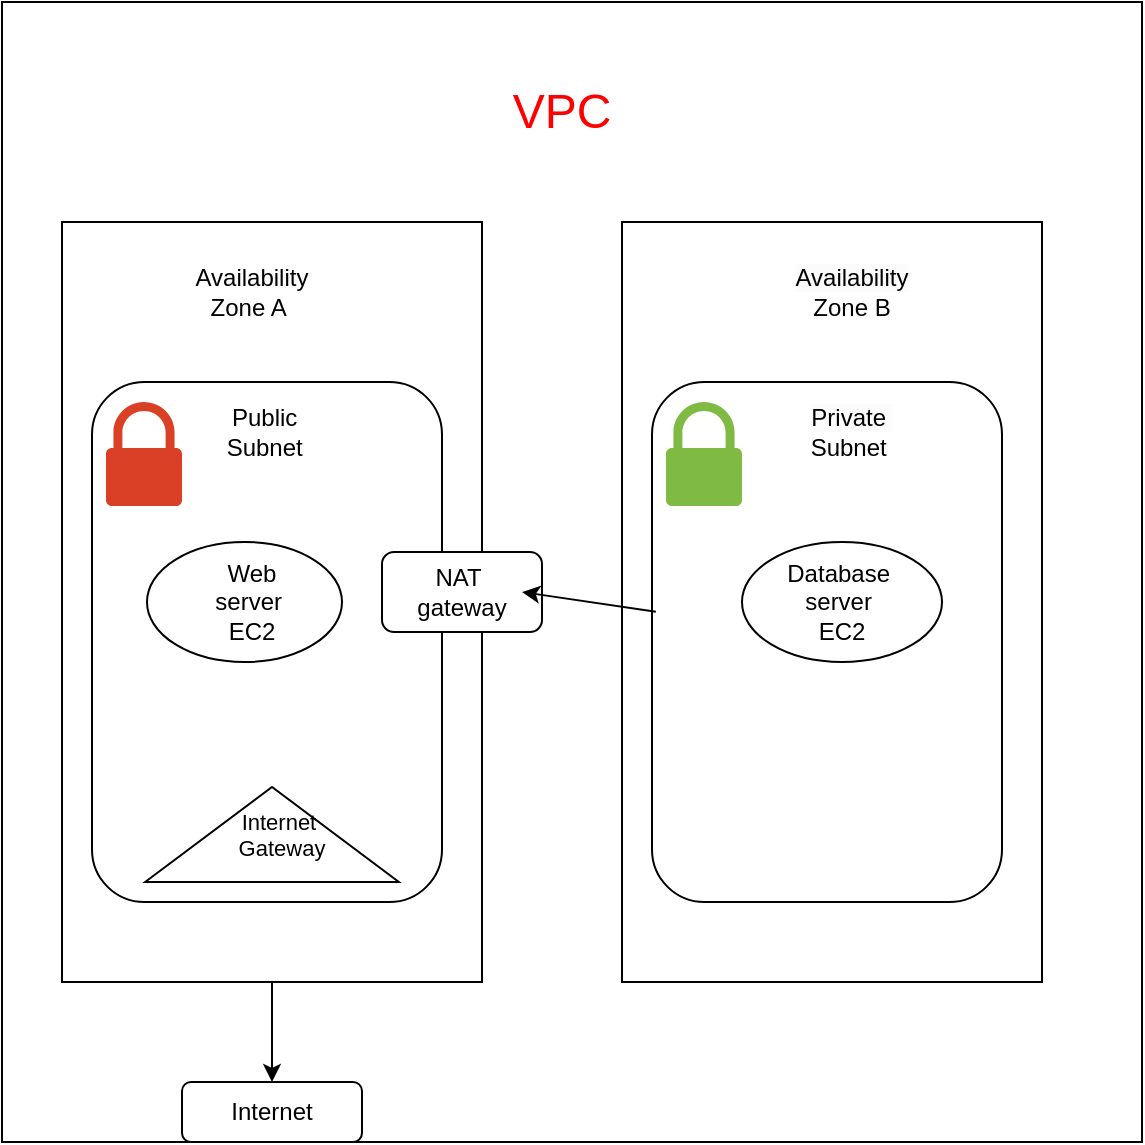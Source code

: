 <mxfile version="24.3.1" type="github">
  <diagram name="Page-1" id="bvlTpiXtgrvF9r6-Ia4B">
    <mxGraphModel dx="762" dy="590" grid="1" gridSize="10" guides="1" tooltips="1" connect="1" arrows="1" fold="1" page="1" pageScale="1" pageWidth="850" pageHeight="1100" math="0" shadow="0">
      <root>
        <mxCell id="0" />
        <mxCell id="1" parent="0" />
        <mxCell id="h4qlWOtscE_9jJtGC1-N-1" value="" style="whiteSpace=wrap;html=1;aspect=fixed;" vertex="1" parent="1">
          <mxGeometry x="100" y="100" width="570" height="570" as="geometry" />
        </mxCell>
        <mxCell id="h4qlWOtscE_9jJtGC1-N-25" style="edgeStyle=orthogonalEdgeStyle;rounded=0;orthogonalLoop=1;jettySize=auto;html=1;exitX=0.5;exitY=1;exitDx=0;exitDy=0;entryX=0.5;entryY=0;entryDx=0;entryDy=0;" edge="1" parent="1" source="h4qlWOtscE_9jJtGC1-N-3" target="h4qlWOtscE_9jJtGC1-N-24">
          <mxGeometry relative="1" as="geometry" />
        </mxCell>
        <mxCell id="h4qlWOtscE_9jJtGC1-N-3" value="" style="rounded=0;whiteSpace=wrap;html=1;" vertex="1" parent="1">
          <mxGeometry x="130" y="210" width="210" height="380" as="geometry" />
        </mxCell>
        <mxCell id="h4qlWOtscE_9jJtGC1-N-4" value="" style="rounded=0;whiteSpace=wrap;html=1;" vertex="1" parent="1">
          <mxGeometry x="410" y="210" width="210" height="380" as="geometry" />
        </mxCell>
        <mxCell id="h4qlWOtscE_9jJtGC1-N-5" value="VPC" style="text;html=1;align=center;verticalAlign=middle;whiteSpace=wrap;rounded=0;fontSize=24;fontColor=#FF0000;" vertex="1" parent="1">
          <mxGeometry x="350" y="140" width="60" height="30" as="geometry" />
        </mxCell>
        <mxCell id="h4qlWOtscE_9jJtGC1-N-6" value="Availability&lt;div&gt;Zone A&amp;nbsp;&lt;/div&gt;" style="text;html=1;align=center;verticalAlign=middle;whiteSpace=wrap;rounded=0;" vertex="1" parent="1">
          <mxGeometry x="170" y="230" width="110" height="30" as="geometry" />
        </mxCell>
        <mxCell id="h4qlWOtscE_9jJtGC1-N-7" value="&lt;span style=&quot;caret-color: rgb(0, 0, 0); color: rgb(0, 0, 0); font-family: Helvetica; font-size: 12px; font-style: normal; font-variant-caps: normal; font-weight: 400; letter-spacing: normal; orphans: auto; text-align: center; text-indent: 0px; text-transform: none; white-space: normal; widows: auto; word-spacing: 0px; -webkit-text-stroke-width: 0px; background-color: rgb(251, 251, 251); text-decoration: none; display: inline !important; float: none;&quot;&gt;Availability&lt;/span&gt;&lt;div style=&quot;caret-color: rgb(0, 0, 0); color: rgb(0, 0, 0); font-family: Helvetica; font-size: 12px; font-style: normal; font-variant-caps: normal; font-weight: 400; letter-spacing: normal; orphans: auto; text-align: center; text-indent: 0px; text-transform: none; white-space: normal; widows: auto; word-spacing: 0px; -webkit-text-stroke-width: 0px; text-decoration: none;&quot;&gt;Zone B&lt;/div&gt;" style="text;html=1;align=center;verticalAlign=middle;whiteSpace=wrap;rounded=0;" vertex="1" parent="1">
          <mxGeometry x="480" y="230" width="90" height="30" as="geometry" />
        </mxCell>
        <mxCell id="h4qlWOtscE_9jJtGC1-N-9" value="" style="rounded=1;whiteSpace=wrap;html=1;" vertex="1" parent="1">
          <mxGeometry x="145" y="290" width="175" height="260" as="geometry" />
        </mxCell>
        <mxCell id="h4qlWOtscE_9jJtGC1-N-10" value="" style="rounded=1;whiteSpace=wrap;html=1;" vertex="1" parent="1">
          <mxGeometry x="425" y="290" width="175" height="260" as="geometry" />
        </mxCell>
        <mxCell id="h4qlWOtscE_9jJtGC1-N-11" value="Public&amp;nbsp;&lt;div&gt;Subnet&amp;nbsp;&lt;/div&gt;" style="text;html=1;align=center;verticalAlign=middle;whiteSpace=wrap;rounded=0;" vertex="1" parent="1">
          <mxGeometry x="202.5" y="300" width="60" height="30" as="geometry" />
        </mxCell>
        <mxCell id="h4qlWOtscE_9jJtGC1-N-12" value="&lt;span style=&quot;caret-color: rgb(0, 0, 0); color: rgb(0, 0, 0); font-family: Helvetica; font-size: 12px; font-style: normal; font-variant-caps: normal; font-weight: 400; letter-spacing: normal; orphans: auto; text-align: center; text-indent: 0px; text-transform: none; white-space: normal; widows: auto; word-spacing: 0px; -webkit-text-stroke-width: 0px; background-color: rgb(251, 251, 251); text-decoration: none; display: inline !important; float: none;&quot;&gt;Private&amp;nbsp;&lt;/span&gt;&lt;div style=&quot;caret-color: rgb(0, 0, 0); color: rgb(0, 0, 0); font-family: Helvetica; font-size: 12px; font-style: normal; font-variant-caps: normal; font-weight: 400; letter-spacing: normal; orphans: auto; text-align: center; text-indent: 0px; text-transform: none; white-space: normal; widows: auto; word-spacing: 0px; -webkit-text-stroke-width: 0px; text-decoration: none;&quot;&gt;Subnet&amp;nbsp;&lt;/div&gt;" style="text;html=1;align=center;verticalAlign=middle;whiteSpace=wrap;rounded=0;" vertex="1" parent="1">
          <mxGeometry x="495" y="300" width="60" height="30" as="geometry" />
        </mxCell>
        <mxCell id="h4qlWOtscE_9jJtGC1-N-13" value="" style="ellipse;whiteSpace=wrap;html=1;" vertex="1" parent="1">
          <mxGeometry x="172.5" y="370" width="97.5" height="60" as="geometry" />
        </mxCell>
        <mxCell id="h4qlWOtscE_9jJtGC1-N-14" value="Web server&amp;nbsp;&lt;div&gt;EC2&lt;/div&gt;" style="text;html=1;align=center;verticalAlign=middle;whiteSpace=wrap;rounded=0;" vertex="1" parent="1">
          <mxGeometry x="195" y="385" width="60" height="30" as="geometry" />
        </mxCell>
        <mxCell id="h4qlWOtscE_9jJtGC1-N-16" value="" style="ellipse;whiteSpace=wrap;html=1;" vertex="1" parent="1">
          <mxGeometry x="470" y="370" width="100" height="60" as="geometry" />
        </mxCell>
        <mxCell id="h4qlWOtscE_9jJtGC1-N-17" value="Database&amp;nbsp;&lt;div&gt;server&amp;nbsp;&lt;/div&gt;&lt;div&gt;EC2&lt;/div&gt;" style="text;html=1;align=center;verticalAlign=middle;whiteSpace=wrap;rounded=0;" vertex="1" parent="1">
          <mxGeometry x="490" y="385" width="60" height="30" as="geometry" />
        </mxCell>
        <mxCell id="h4qlWOtscE_9jJtGC1-N-21" style="edgeStyle=orthogonalEdgeStyle;rounded=0;orthogonalLoop=1;jettySize=auto;html=1;exitX=1;exitY=0.5;exitDx=0;exitDy=0;entryX=1;entryY=0.25;entryDx=0;entryDy=0;" edge="1" parent="1" source="h4qlWOtscE_9jJtGC1-N-18" target="h4qlWOtscE_9jJtGC1-N-19">
          <mxGeometry relative="1" as="geometry" />
        </mxCell>
        <mxCell id="h4qlWOtscE_9jJtGC1-N-18" value="" style="rounded=1;whiteSpace=wrap;html=1;" vertex="1" parent="1">
          <mxGeometry x="290" y="375" width="80" height="40" as="geometry" />
        </mxCell>
        <mxCell id="h4qlWOtscE_9jJtGC1-N-19" value="NAT&amp;nbsp;&lt;div&gt;gateway&lt;/div&gt;" style="text;html=1;align=center;verticalAlign=middle;whiteSpace=wrap;rounded=0;" vertex="1" parent="1">
          <mxGeometry x="300" y="380" width="60" height="30" as="geometry" />
        </mxCell>
        <mxCell id="h4qlWOtscE_9jJtGC1-N-20" value="" style="endArrow=classic;html=1;rounded=0;entryX=1;entryY=0.5;entryDx=0;entryDy=0;exitX=0.011;exitY=0.442;exitDx=0;exitDy=0;exitPerimeter=0;" edge="1" parent="1" source="h4qlWOtscE_9jJtGC1-N-10" target="h4qlWOtscE_9jJtGC1-N-19">
          <mxGeometry width="50" height="50" relative="1" as="geometry">
            <mxPoint x="390" y="425" as="sourcePoint" />
            <mxPoint x="440" y="375" as="targetPoint" />
            <Array as="points" />
          </mxGeometry>
        </mxCell>
        <mxCell id="h4qlWOtscE_9jJtGC1-N-22" value="" style="triangle;whiteSpace=wrap;html=1;rotation=-90;" vertex="1" parent="1">
          <mxGeometry x="211.25" y="452.82" width="47.5" height="126.87" as="geometry" />
        </mxCell>
        <mxCell id="h4qlWOtscE_9jJtGC1-N-23" value="&lt;font style=&quot;font-size: 11px;&quot;&gt;Internet&amp;nbsp;&lt;/font&gt;&lt;div style=&quot;font-size: 11px;&quot;&gt;&lt;font style=&quot;font-size: 11px;&quot;&gt;Gateway&lt;/font&gt;&lt;/div&gt;" style="text;html=1;align=center;verticalAlign=middle;whiteSpace=wrap;rounded=0;" vertex="1" parent="1">
          <mxGeometry x="210" y="501.25" width="60" height="30" as="geometry" />
        </mxCell>
        <mxCell id="h4qlWOtscE_9jJtGC1-N-24" value="" style="rounded=1;whiteSpace=wrap;html=1;" vertex="1" parent="1">
          <mxGeometry x="190" y="640" width="90" height="30" as="geometry" />
        </mxCell>
        <mxCell id="h4qlWOtscE_9jJtGC1-N-26" value="Internet" style="text;html=1;align=center;verticalAlign=middle;whiteSpace=wrap;rounded=0;" vertex="1" parent="1">
          <mxGeometry x="205" y="640" width="60" height="30" as="geometry" />
        </mxCell>
        <mxCell id="h4qlWOtscE_9jJtGC1-N-27" value="" style="sketch=0;pointerEvents=1;shadow=0;dashed=0;html=1;strokeColor=none;labelPosition=center;verticalLabelPosition=bottom;verticalAlign=top;outlineConnect=0;align=center;shape=mxgraph.office.security.lock_protected;fillColor=#7FBA42;" vertex="1" parent="1">
          <mxGeometry x="432" y="300" width="38" height="52" as="geometry" />
        </mxCell>
        <mxCell id="h4qlWOtscE_9jJtGC1-N-28" value="" style="sketch=0;pointerEvents=1;shadow=0;dashed=0;html=1;strokeColor=none;labelPosition=center;verticalLabelPosition=bottom;verticalAlign=top;outlineConnect=0;align=center;shape=mxgraph.office.security.lock_protected;fillColor=#DA4026;" vertex="1" parent="1">
          <mxGeometry x="152" y="300" width="38" height="52" as="geometry" />
        </mxCell>
      </root>
    </mxGraphModel>
  </diagram>
</mxfile>
